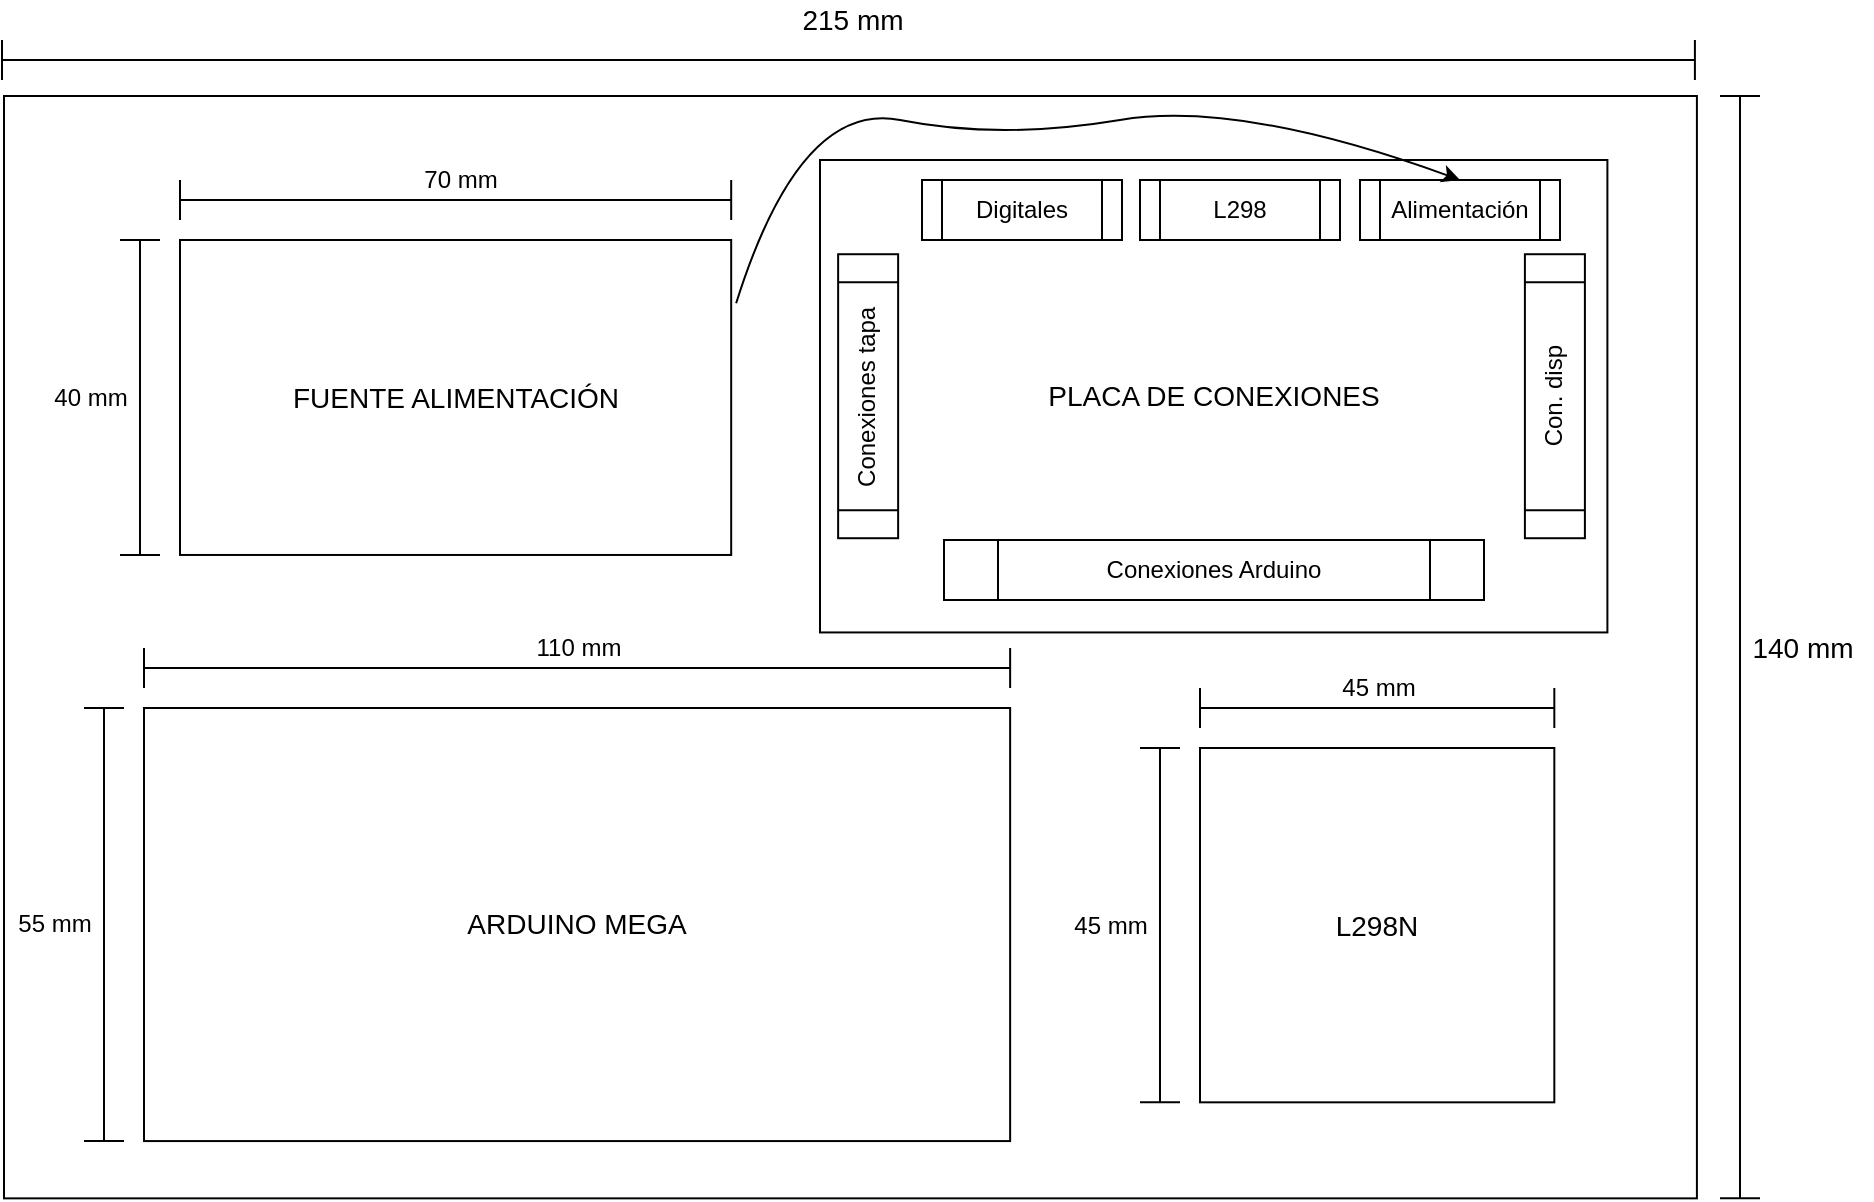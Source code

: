 <mxfile version="15.8.7" type="device" pages="2"><diagram id="yhoIrI8u5d32TU5b2MNR" name="Fondo"><mxGraphModel dx="976" dy="689" grid="1" gridSize="10" guides="1" tooltips="1" connect="1" arrows="1" fold="1" page="1" pageScale="1" pageWidth="1169" pageHeight="827" math="0" shadow="0"><root><mxCell id="0"/><mxCell id="1" parent="0"/><mxCell id="6" value="" style="group" parent="1" vertex="1" connectable="0"><mxGeometry x="161" y="390" width="935" height="599.18" as="geometry"/></mxCell><mxCell id="DnMpbyiCHQL4w1rr7Td--10" value="&amp;nbsp;" style="shape=crossbar;whiteSpace=wrap;html=1;rounded=1;" parent="6" vertex="1"><mxGeometry y="20" width="846.455" height="20" as="geometry"/></mxCell><mxCell id="5" value="" style="group" parent="6" vertex="1" connectable="0"><mxGeometry x="1" width="934" height="599.18" as="geometry"/></mxCell><mxCell id="4" value="" style="group" parent="5" vertex="1" connectable="0"><mxGeometry width="934" height="599.18" as="geometry"/></mxCell><mxCell id="DnMpbyiCHQL4w1rr7Td--1" value="" style="rounded=0;whiteSpace=wrap;html=1;imageWidth=24;" parent="4" vertex="1"><mxGeometry y="48" width="846.455" height="551.18" as="geometry"/></mxCell><mxCell id="DnMpbyiCHQL4w1rr7Td--14" value="&lt;span style=&quot;font-size: 14px;&quot;&gt;140 mm&lt;/span&gt;" style="text;html=1;align=center;verticalAlign=middle;resizable=0;points=[];autosize=1;strokeColor=none;fillColor=none;fontSize=14;" parent="4" vertex="1"><mxGeometry x="864" y="314" width="70" height="20" as="geometry"/></mxCell><mxCell id="DnMpbyiCHQL4w1rr7Td--16" value="215 mm" style="text;html=1;align=center;verticalAlign=middle;resizable=0;points=[];autosize=1;strokeColor=none;fillColor=none;fontSize=14;" parent="4" vertex="1"><mxGeometry x="389" width="70" height="20" as="geometry"/></mxCell><mxCell id="11" value="" style="group" parent="4" vertex="1" connectable="0"><mxGeometry x="18" y="80" width="345.59" height="197.48" as="geometry"/></mxCell><mxCell id="7" value="40 mm" style="text;html=1;align=center;verticalAlign=middle;resizable=0;points=[];autosize=1;strokeColor=none;" parent="11" vertex="1"><mxGeometry y="108.74" width="50" height="20" as="geometry"/></mxCell><mxCell id="8" value="" style="shape=crossbar;whiteSpace=wrap;html=1;rounded=1;" parent="11" vertex="1"><mxGeometry x="70" y="10" width="275.59" height="20" as="geometry"/></mxCell><mxCell id="9" value="70 mm" style="text;html=1;align=center;verticalAlign=middle;resizable=0;points=[];autosize=1;strokeColor=none;" parent="11" vertex="1"><mxGeometry x="185" width="50" height="20" as="geometry"/></mxCell><mxCell id="DnMpbyiCHQL4w1rr7Td--18" value="FUENTE ALIMENTACIÓN" style="rounded=0;whiteSpace=wrap;html=1;fontSize=14;" parent="11" vertex="1"><mxGeometry x="70" y="40" width="275.59" height="157.48" as="geometry"/></mxCell><mxCell id="2" value="" style="shape=crossbar;whiteSpace=wrap;html=1;rounded=1;direction=south;" parent="11" vertex="1"><mxGeometry x="40" y="40" width="20" height="157.48" as="geometry"/></mxCell><mxCell id="22" value="" style="group" parent="4" vertex="1" connectable="0"><mxGeometry y="314" width="503.07" height="256.535" as="geometry"/></mxCell><mxCell id="DnMpbyiCHQL4w1rr7Td--21" value="ARDUINO MEGA" style="rounded=0;whiteSpace=wrap;html=1;fontSize=14;" parent="22" vertex="1"><mxGeometry x="70" y="40" width="433.07" height="216.535" as="geometry"/></mxCell><mxCell id="17" value="" style="shape=crossbar;whiteSpace=wrap;html=1;rounded=1;direction=south;" parent="22" vertex="1"><mxGeometry x="40" y="40" width="20" height="216.535" as="geometry"/></mxCell><mxCell id="18" value="" style="shape=crossbar;whiteSpace=wrap;html=1;rounded=1;" parent="22" vertex="1"><mxGeometry x="70" y="10" width="433.07" height="20" as="geometry"/></mxCell><mxCell id="19" value="110 mm" style="text;html=1;align=center;verticalAlign=middle;resizable=0;points=[];autosize=1;strokeColor=none;" parent="22" vertex="1"><mxGeometry x="256.53" width="60" height="20" as="geometry"/></mxCell><mxCell id="20" value="55 mm" style="text;html=1;align=center;verticalAlign=middle;resizable=0;points=[];autosize=1;strokeColor=none;" parent="22" vertex="1"><mxGeometry y="138.27" width="50" height="20" as="geometry"/></mxCell><mxCell id="27" value="" style="group" parent="4" vertex="1" connectable="0"><mxGeometry x="528" y="334" width="247.165" height="217.165" as="geometry"/></mxCell><mxCell id="DnMpbyiCHQL4w1rr7Td--20" value="L298N" style="rounded=0;whiteSpace=wrap;html=1;fontSize=14;" parent="27" vertex="1"><mxGeometry x="70" y="40" width="177.165" height="177.165" as="geometry"/></mxCell><mxCell id="23" value="" style="shape=crossbar;whiteSpace=wrap;html=1;rounded=1;" parent="27" vertex="1"><mxGeometry x="70" y="10" width="177.165" height="20" as="geometry"/></mxCell><mxCell id="24" value="" style="shape=crossbar;whiteSpace=wrap;html=1;rounded=1;direction=south;" parent="27" vertex="1"><mxGeometry x="40" y="40" width="20" height="177.165" as="geometry"/></mxCell><mxCell id="25" value="45 mm" style="text;html=1;align=center;verticalAlign=middle;resizable=0;points=[];autosize=1;strokeColor=none;" parent="27" vertex="1"><mxGeometry x="133.58" width="50" height="20" as="geometry"/></mxCell><mxCell id="26" value="45 mm" style="text;html=1;align=center;verticalAlign=middle;resizable=0;points=[];autosize=1;strokeColor=none;" parent="27" vertex="1"><mxGeometry y="118.58" width="50" height="20" as="geometry"/></mxCell><mxCell id="DnMpbyiCHQL4w1rr7Td--22" value="PLACA DE CONEXIONES" style="rounded=0;whiteSpace=wrap;html=1;fontSize=14;" parent="4" vertex="1"><mxGeometry x="408" y="80" width="393.7" height="236.22" as="geometry"/></mxCell><mxCell id="bPALyh6alqHiRUwjyw6p-28" value="Conexiones Arduino" style="shape=process;whiteSpace=wrap;html=1;backgroundOutline=1;" parent="4" vertex="1"><mxGeometry x="470" y="270" width="270" height="30" as="geometry"/></mxCell><mxCell id="bPALyh6alqHiRUwjyw6p-55" value="Con. disp" style="shape=process;whiteSpace=wrap;html=1;backgroundOutline=1;rotation=-90;" parent="4" vertex="1"><mxGeometry x="704.45" y="183.11" width="142" height="30" as="geometry"/></mxCell><mxCell id="bPALyh6alqHiRUwjyw6p-85" value="Digitales" style="shape=process;whiteSpace=wrap;html=1;backgroundOutline=1;" parent="4" vertex="1"><mxGeometry x="459" y="90" width="100" height="30" as="geometry"/></mxCell><mxCell id="bPALyh6alqHiRUwjyw6p-86" value="L298" style="shape=process;whiteSpace=wrap;html=1;backgroundOutline=1;" parent="4" vertex="1"><mxGeometry x="568" y="90" width="100" height="30" as="geometry"/></mxCell><mxCell id="bPALyh6alqHiRUwjyw6p-87" value="Alimentación" style="shape=process;whiteSpace=wrap;html=1;backgroundOutline=1;" parent="4" vertex="1"><mxGeometry x="678" y="90" width="100" height="30" as="geometry"/></mxCell><mxCell id="bPALyh6alqHiRUwjyw6p-118" value="Conexiones tapa" style="shape=process;whiteSpace=wrap;html=1;backgroundOutline=1;rotation=-90;" parent="4" vertex="1"><mxGeometry x="361.07" y="183.11" width="142" height="30" as="geometry"/></mxCell><mxCell id="bPALyh6alqHiRUwjyw6p-119" value="" style="curved=1;endArrow=classic;html=1;rounded=0;exitX=1.009;exitY=0.201;exitDx=0;exitDy=0;exitPerimeter=0;entryX=0.5;entryY=0;entryDx=0;entryDy=0;" parent="4" source="DnMpbyiCHQL4w1rr7Td--18" target="bPALyh6alqHiRUwjyw6p-87" edge="1"><mxGeometry width="50" height="50" relative="1" as="geometry"><mxPoint x="428" y="300" as="sourcePoint"/><mxPoint x="478" y="250" as="targetPoint"/><Array as="points"><mxPoint x="398" y="50"/><mxPoint x="498" y="70"/><mxPoint x="618" y="50"/></Array></mxGeometry></mxCell><mxCell id="DnMpbyiCHQL4w1rr7Td--11" value="" style="shape=crossbar;whiteSpace=wrap;html=1;rounded=1;direction=south;flipH=0;flipV=1;" parent="5" vertex="1"><mxGeometry x="858" y="48" width="20" height="551.18" as="geometry"/></mxCell></root></mxGraphModel></diagram><diagram id="eVJojJFudEc5wL8Mfcen" name="Tapa"><mxGraphModel dx="1952" dy="1576" grid="1" gridSize="10" guides="1" tooltips="1" connect="1" arrows="1" fold="1" page="1" pageScale="1" pageWidth="1169" pageHeight="827" math="0" shadow="0">&#xa;            <root>&#xa;                <mxCell id="DPrDUKC0RL_5YNiMhkmV-0"/>&#xa;                <mxCell id="DPrDUKC0RL_5YNiMhkmV-1" parent="DPrDUKC0RL_5YNiMhkmV-0"/>&#xa;                <mxCell id="7HqGt1HvUcfFhR7gu-_y-0" value="" style="group" vertex="1" connectable="0" parent="DPrDUKC0RL_5YNiMhkmV-1">&#xa;                    <mxGeometry x="120" y="90" width="935" height="599.18" as="geometry"/>&#xa;                </mxCell>&#xa;                <mxCell id="7HqGt1HvUcfFhR7gu-_y-1" value="&amp;nbsp;" style="shape=crossbar;whiteSpace=wrap;html=1;rounded=1;" vertex="1" parent="7HqGt1HvUcfFhR7gu-_y-0">&#xa;                    <mxGeometry y="20" width="846.455" height="20" as="geometry"/>&#xa;                </mxCell>&#xa;                <mxCell id="7HqGt1HvUcfFhR7gu-_y-2" value="" style="group" vertex="1" connectable="0" parent="7HqGt1HvUcfFhR7gu-_y-0">&#xa;                    <mxGeometry x="1" width="934" height="599.18" as="geometry"/>&#xa;                </mxCell>&#xa;                <mxCell id="7HqGt1HvUcfFhR7gu-_y-3" value="" style="group" vertex="1" connectable="0" parent="7HqGt1HvUcfFhR7gu-_y-2">&#xa;                    <mxGeometry width="934" height="599.18" as="geometry"/>&#xa;                </mxCell>&#xa;                <mxCell id="7HqGt1HvUcfFhR7gu-_y-4" value="" style="rounded=0;whiteSpace=wrap;html=1;imageWidth=24;" vertex="1" parent="7HqGt1HvUcfFhR7gu-_y-3">&#xa;                    <mxGeometry y="48" width="846.455" height="551.18" as="geometry"/>&#xa;                </mxCell>&#xa;                <mxCell id="7HqGt1HvUcfFhR7gu-_y-5" value="&lt;span style=&quot;font-size: 14px;&quot;&gt;140 mm&lt;/span&gt;" style="text;html=1;align=center;verticalAlign=middle;resizable=0;points=[];autosize=1;strokeColor=none;fillColor=none;fontSize=14;" vertex="1" parent="7HqGt1HvUcfFhR7gu-_y-3">&#xa;                    <mxGeometry x="864" y="314" width="70" height="20" as="geometry"/>&#xa;                </mxCell>&#xa;                <mxCell id="7HqGt1HvUcfFhR7gu-_y-6" value="215 mm" style="text;html=1;align=center;verticalAlign=middle;resizable=0;points=[];autosize=1;strokeColor=none;fillColor=none;fontSize=14;" vertex="1" parent="7HqGt1HvUcfFhR7gu-_y-3">&#xa;                    <mxGeometry x="389" width="70" height="20" as="geometry"/>&#xa;                </mxCell>&#xa;                <mxCell id="7HqGt1HvUcfFhR7gu-_y-25" value="" style="shape=crossbar;whiteSpace=wrap;html=1;rounded=1;direction=south;flipH=0;flipV=1;" vertex="1" parent="7HqGt1HvUcfFhR7gu-_y-2">&#xa;                    <mxGeometry x="858" y="48" width="20" height="551.18" as="geometry"/>&#xa;                </mxCell>&#xa;            </root>&#xa;        </mxGraphModel></diagram></mxfile>